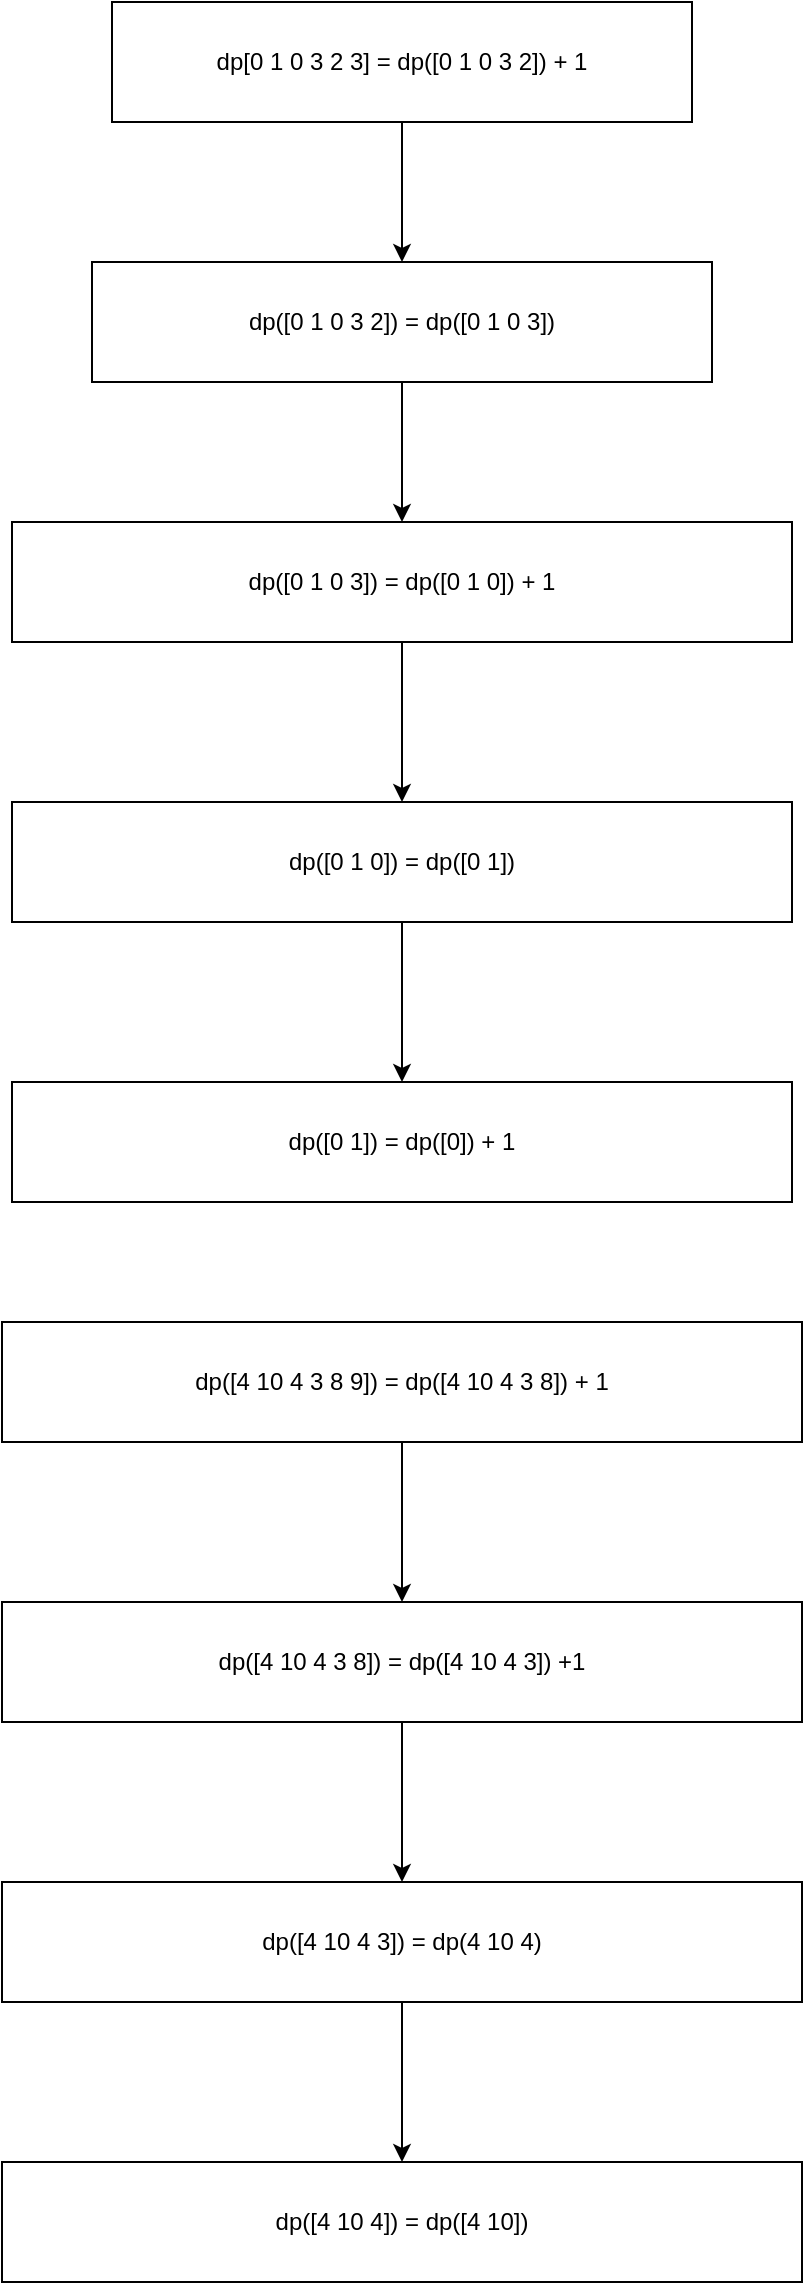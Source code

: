 <mxfile version="16.4.6" type="github">
  <diagram id="ZHbVhr5UQ77XnSmUhl32" name="Page-1">
    <mxGraphModel dx="1422" dy="754" grid="1" gridSize="10" guides="1" tooltips="1" connect="1" arrows="1" fold="1" page="1" pageScale="1" pageWidth="827" pageHeight="1169" math="0" shadow="0">
      <root>
        <mxCell id="0" />
        <mxCell id="1" parent="0" />
        <mxCell id="e4yqo13JE2BYS8Fk3GtE-23" value="" style="edgeStyle=orthogonalEdgeStyle;rounded=0;orthogonalLoop=1;jettySize=auto;html=1;" edge="1" parent="1" source="e4yqo13JE2BYS8Fk3GtE-17" target="e4yqo13JE2BYS8Fk3GtE-22">
          <mxGeometry relative="1" as="geometry" />
        </mxCell>
        <mxCell id="e4yqo13JE2BYS8Fk3GtE-17" value="dp[0 1 0 3 2 3] = dp([0 1 0 3 2]) + 1" style="whiteSpace=wrap;html=1;" vertex="1" parent="1">
          <mxGeometry x="269" y="30" width="290" height="60" as="geometry" />
        </mxCell>
        <mxCell id="e4yqo13JE2BYS8Fk3GtE-25" value="" style="edgeStyle=orthogonalEdgeStyle;rounded=0;orthogonalLoop=1;jettySize=auto;html=1;" edge="1" parent="1" source="e4yqo13JE2BYS8Fk3GtE-22" target="e4yqo13JE2BYS8Fk3GtE-24">
          <mxGeometry relative="1" as="geometry" />
        </mxCell>
        <mxCell id="e4yqo13JE2BYS8Fk3GtE-22" value="dp([0 1 0 3 2]) = dp([0 1 0 3])" style="whiteSpace=wrap;html=1;" vertex="1" parent="1">
          <mxGeometry x="259" y="160" width="310" height="60" as="geometry" />
        </mxCell>
        <mxCell id="e4yqo13JE2BYS8Fk3GtE-27" value="" style="edgeStyle=orthogonalEdgeStyle;rounded=0;orthogonalLoop=1;jettySize=auto;html=1;" edge="1" parent="1" source="e4yqo13JE2BYS8Fk3GtE-24" target="e4yqo13JE2BYS8Fk3GtE-26">
          <mxGeometry relative="1" as="geometry" />
        </mxCell>
        <mxCell id="e4yqo13JE2BYS8Fk3GtE-24" value="&lt;span&gt;dp([0 1 0 3]) = dp([0 1 0]) + 1&lt;/span&gt;" style="whiteSpace=wrap;html=1;" vertex="1" parent="1">
          <mxGeometry x="219" y="290" width="390" height="60" as="geometry" />
        </mxCell>
        <mxCell id="e4yqo13JE2BYS8Fk3GtE-29" value="" style="edgeStyle=orthogonalEdgeStyle;rounded=0;orthogonalLoop=1;jettySize=auto;html=1;" edge="1" parent="1" source="e4yqo13JE2BYS8Fk3GtE-26" target="e4yqo13JE2BYS8Fk3GtE-28">
          <mxGeometry relative="1" as="geometry" />
        </mxCell>
        <mxCell id="e4yqo13JE2BYS8Fk3GtE-26" value="dp([0 1 0]) = dp([0 1])" style="whiteSpace=wrap;html=1;" vertex="1" parent="1">
          <mxGeometry x="219" y="430" width="390" height="60" as="geometry" />
        </mxCell>
        <mxCell id="e4yqo13JE2BYS8Fk3GtE-28" value="dp([0 1]) = dp([0]) + 1" style="whiteSpace=wrap;html=1;" vertex="1" parent="1">
          <mxGeometry x="219" y="570" width="390" height="60" as="geometry" />
        </mxCell>
        <mxCell id="e4yqo13JE2BYS8Fk3GtE-32" value="" style="edgeStyle=orthogonalEdgeStyle;rounded=0;orthogonalLoop=1;jettySize=auto;html=1;" edge="1" parent="1" source="e4yqo13JE2BYS8Fk3GtE-30" target="e4yqo13JE2BYS8Fk3GtE-31">
          <mxGeometry relative="1" as="geometry" />
        </mxCell>
        <mxCell id="e4yqo13JE2BYS8Fk3GtE-30" value="dp([4 10 4 3 8 9]) = dp([4 10 4 3 8]) + 1" style="whiteSpace=wrap;html=1;" vertex="1" parent="1">
          <mxGeometry x="214" y="690" width="400" height="60" as="geometry" />
        </mxCell>
        <mxCell id="e4yqo13JE2BYS8Fk3GtE-34" value="" style="edgeStyle=orthogonalEdgeStyle;rounded=0;orthogonalLoop=1;jettySize=auto;html=1;" edge="1" parent="1" source="e4yqo13JE2BYS8Fk3GtE-31" target="e4yqo13JE2BYS8Fk3GtE-33">
          <mxGeometry relative="1" as="geometry" />
        </mxCell>
        <mxCell id="e4yqo13JE2BYS8Fk3GtE-31" value="dp([4 10 4 3 8]) = dp([4 10 4 3]) +1" style="whiteSpace=wrap;html=1;" vertex="1" parent="1">
          <mxGeometry x="214" y="830" width="400" height="60" as="geometry" />
        </mxCell>
        <mxCell id="e4yqo13JE2BYS8Fk3GtE-36" value="" style="edgeStyle=orthogonalEdgeStyle;rounded=0;orthogonalLoop=1;jettySize=auto;html=1;" edge="1" parent="1" source="e4yqo13JE2BYS8Fk3GtE-33" target="e4yqo13JE2BYS8Fk3GtE-35">
          <mxGeometry relative="1" as="geometry" />
        </mxCell>
        <mxCell id="e4yqo13JE2BYS8Fk3GtE-33" value="dp([4 10 4 3]) = dp(4 10 4)" style="whiteSpace=wrap;html=1;" vertex="1" parent="1">
          <mxGeometry x="214" y="970" width="400" height="60" as="geometry" />
        </mxCell>
        <mxCell id="e4yqo13JE2BYS8Fk3GtE-35" value="dp([4 10 4]) = dp([4 10])" style="whiteSpace=wrap;html=1;" vertex="1" parent="1">
          <mxGeometry x="214" y="1110" width="400" height="60" as="geometry" />
        </mxCell>
      </root>
    </mxGraphModel>
  </diagram>
</mxfile>
